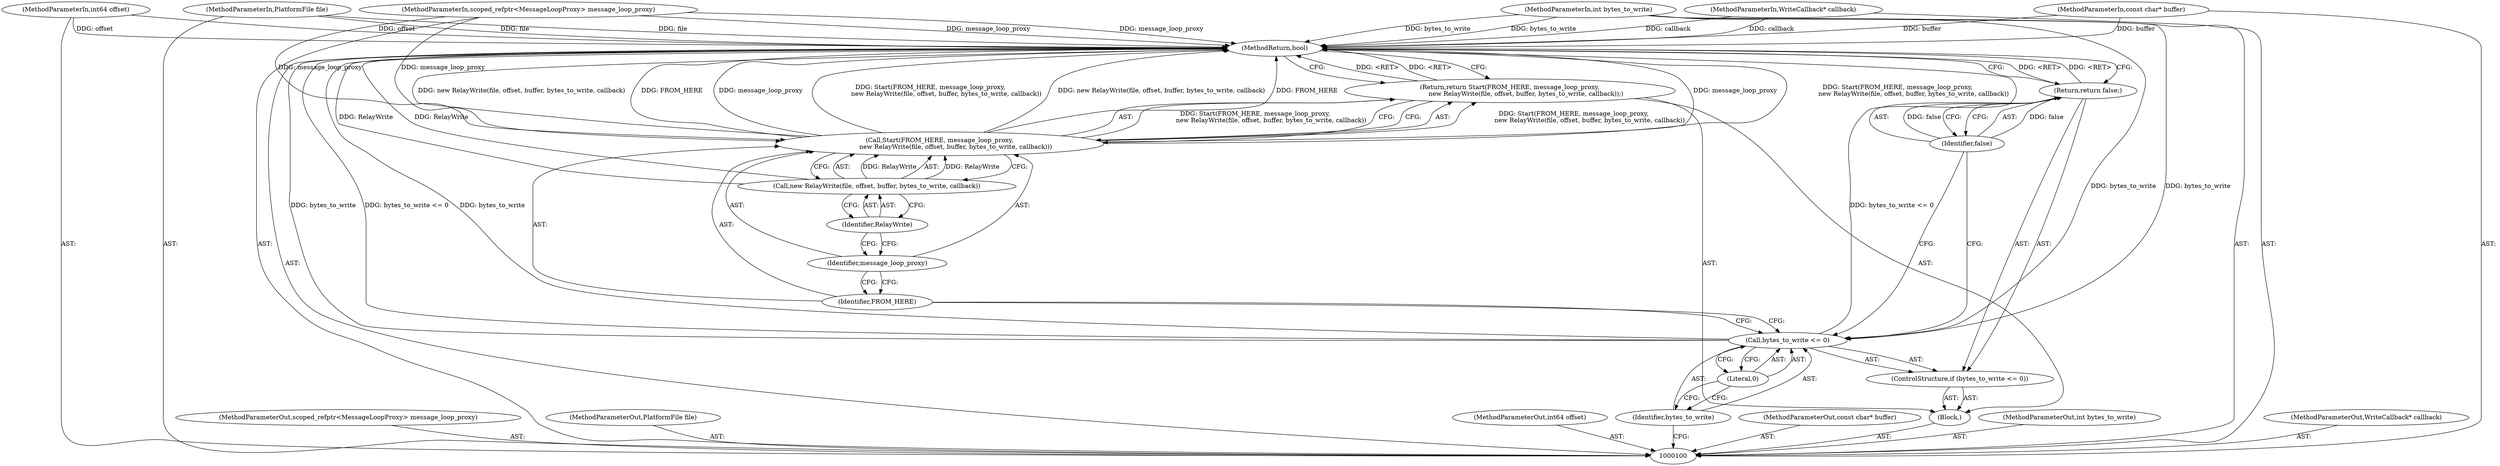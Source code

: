 digraph "1_Chrome_4c19b042ea31bd393d2265656f94339d1c3d82ff_0" {
"1000120" [label="(MethodReturn,bool)"];
"1000115" [label="(Call,Start(FROM_HERE, message_loop_proxy,\n                new RelayWrite(file, offset, buffer, bytes_to_write, callback)))"];
"1000116" [label="(Identifier,FROM_HERE)"];
"1000117" [label="(Identifier,message_loop_proxy)"];
"1000114" [label="(Return,return Start(FROM_HERE, message_loop_proxy,\n                new RelayWrite(file, offset, buffer, bytes_to_write, callback));)"];
"1000118" [label="(Call,new RelayWrite(file, offset, buffer, bytes_to_write, callback))"];
"1000119" [label="(Identifier,RelayWrite)"];
"1000101" [label="(MethodParameterIn,scoped_refptr<MessageLoopProxy> message_loop_proxy)"];
"1000146" [label="(MethodParameterOut,scoped_refptr<MessageLoopProxy> message_loop_proxy)"];
"1000102" [label="(MethodParameterIn,PlatformFile file)"];
"1000147" [label="(MethodParameterOut,PlatformFile file)"];
"1000103" [label="(MethodParameterIn,int64 offset)"];
"1000148" [label="(MethodParameterOut,int64 offset)"];
"1000104" [label="(MethodParameterIn,const char* buffer)"];
"1000149" [label="(MethodParameterOut,const char* buffer)"];
"1000105" [label="(MethodParameterIn,int bytes_to_write)"];
"1000150" [label="(MethodParameterOut,int bytes_to_write)"];
"1000107" [label="(Block,)"];
"1000106" [label="(MethodParameterIn,WriteCallback* callback)"];
"1000151" [label="(MethodParameterOut,WriteCallback* callback)"];
"1000108" [label="(ControlStructure,if (bytes_to_write <= 0))"];
"1000111" [label="(Literal,0)"];
"1000109" [label="(Call,bytes_to_write <= 0)"];
"1000110" [label="(Identifier,bytes_to_write)"];
"1000113" [label="(Identifier,false)"];
"1000112" [label="(Return,return false;)"];
"1000120" -> "1000100"  [label="AST: "];
"1000120" -> "1000112"  [label="CFG: "];
"1000120" -> "1000114"  [label="CFG: "];
"1000115" -> "1000120"  [label="DDG: message_loop_proxy"];
"1000115" -> "1000120"  [label="DDG: Start(FROM_HERE, message_loop_proxy,\n                new RelayWrite(file, offset, buffer, bytes_to_write, callback))"];
"1000115" -> "1000120"  [label="DDG: new RelayWrite(file, offset, buffer, bytes_to_write, callback)"];
"1000115" -> "1000120"  [label="DDG: FROM_HERE"];
"1000104" -> "1000120"  [label="DDG: buffer"];
"1000105" -> "1000120"  [label="DDG: bytes_to_write"];
"1000103" -> "1000120"  [label="DDG: offset"];
"1000102" -> "1000120"  [label="DDG: file"];
"1000118" -> "1000120"  [label="DDG: RelayWrite"];
"1000101" -> "1000120"  [label="DDG: message_loop_proxy"];
"1000109" -> "1000120"  [label="DDG: bytes_to_write"];
"1000109" -> "1000120"  [label="DDG: bytes_to_write <= 0"];
"1000106" -> "1000120"  [label="DDG: callback"];
"1000112" -> "1000120"  [label="DDG: <RET>"];
"1000114" -> "1000120"  [label="DDG: <RET>"];
"1000115" -> "1000114"  [label="AST: "];
"1000115" -> "1000118"  [label="CFG: "];
"1000116" -> "1000115"  [label="AST: "];
"1000117" -> "1000115"  [label="AST: "];
"1000118" -> "1000115"  [label="AST: "];
"1000114" -> "1000115"  [label="CFG: "];
"1000115" -> "1000120"  [label="DDG: message_loop_proxy"];
"1000115" -> "1000120"  [label="DDG: Start(FROM_HERE, message_loop_proxy,\n                new RelayWrite(file, offset, buffer, bytes_to_write, callback))"];
"1000115" -> "1000120"  [label="DDG: new RelayWrite(file, offset, buffer, bytes_to_write, callback)"];
"1000115" -> "1000120"  [label="DDG: FROM_HERE"];
"1000115" -> "1000114"  [label="DDG: Start(FROM_HERE, message_loop_proxy,\n                new RelayWrite(file, offset, buffer, bytes_to_write, callback))"];
"1000101" -> "1000115"  [label="DDG: message_loop_proxy"];
"1000118" -> "1000115"  [label="DDG: RelayWrite"];
"1000116" -> "1000115"  [label="AST: "];
"1000116" -> "1000109"  [label="CFG: "];
"1000117" -> "1000116"  [label="CFG: "];
"1000117" -> "1000115"  [label="AST: "];
"1000117" -> "1000116"  [label="CFG: "];
"1000119" -> "1000117"  [label="CFG: "];
"1000114" -> "1000107"  [label="AST: "];
"1000114" -> "1000115"  [label="CFG: "];
"1000115" -> "1000114"  [label="AST: "];
"1000120" -> "1000114"  [label="CFG: "];
"1000114" -> "1000120"  [label="DDG: <RET>"];
"1000115" -> "1000114"  [label="DDG: Start(FROM_HERE, message_loop_proxy,\n                new RelayWrite(file, offset, buffer, bytes_to_write, callback))"];
"1000118" -> "1000115"  [label="AST: "];
"1000118" -> "1000119"  [label="CFG: "];
"1000119" -> "1000118"  [label="AST: "];
"1000115" -> "1000118"  [label="CFG: "];
"1000118" -> "1000120"  [label="DDG: RelayWrite"];
"1000118" -> "1000115"  [label="DDG: RelayWrite"];
"1000119" -> "1000118"  [label="AST: "];
"1000119" -> "1000117"  [label="CFG: "];
"1000118" -> "1000119"  [label="CFG: "];
"1000101" -> "1000100"  [label="AST: "];
"1000101" -> "1000120"  [label="DDG: message_loop_proxy"];
"1000101" -> "1000115"  [label="DDG: message_loop_proxy"];
"1000146" -> "1000100"  [label="AST: "];
"1000102" -> "1000100"  [label="AST: "];
"1000102" -> "1000120"  [label="DDG: file"];
"1000147" -> "1000100"  [label="AST: "];
"1000103" -> "1000100"  [label="AST: "];
"1000103" -> "1000120"  [label="DDG: offset"];
"1000148" -> "1000100"  [label="AST: "];
"1000104" -> "1000100"  [label="AST: "];
"1000104" -> "1000120"  [label="DDG: buffer"];
"1000149" -> "1000100"  [label="AST: "];
"1000105" -> "1000100"  [label="AST: "];
"1000105" -> "1000120"  [label="DDG: bytes_to_write"];
"1000105" -> "1000109"  [label="DDG: bytes_to_write"];
"1000150" -> "1000100"  [label="AST: "];
"1000107" -> "1000100"  [label="AST: "];
"1000108" -> "1000107"  [label="AST: "];
"1000114" -> "1000107"  [label="AST: "];
"1000106" -> "1000100"  [label="AST: "];
"1000106" -> "1000120"  [label="DDG: callback"];
"1000151" -> "1000100"  [label="AST: "];
"1000108" -> "1000107"  [label="AST: "];
"1000109" -> "1000108"  [label="AST: "];
"1000112" -> "1000108"  [label="AST: "];
"1000111" -> "1000109"  [label="AST: "];
"1000111" -> "1000110"  [label="CFG: "];
"1000109" -> "1000111"  [label="CFG: "];
"1000109" -> "1000108"  [label="AST: "];
"1000109" -> "1000111"  [label="CFG: "];
"1000110" -> "1000109"  [label="AST: "];
"1000111" -> "1000109"  [label="AST: "];
"1000113" -> "1000109"  [label="CFG: "];
"1000116" -> "1000109"  [label="CFG: "];
"1000109" -> "1000120"  [label="DDG: bytes_to_write"];
"1000109" -> "1000120"  [label="DDG: bytes_to_write <= 0"];
"1000105" -> "1000109"  [label="DDG: bytes_to_write"];
"1000110" -> "1000109"  [label="AST: "];
"1000110" -> "1000100"  [label="CFG: "];
"1000111" -> "1000110"  [label="CFG: "];
"1000113" -> "1000112"  [label="AST: "];
"1000113" -> "1000109"  [label="CFG: "];
"1000112" -> "1000113"  [label="CFG: "];
"1000113" -> "1000112"  [label="DDG: false"];
"1000112" -> "1000108"  [label="AST: "];
"1000112" -> "1000113"  [label="CFG: "];
"1000113" -> "1000112"  [label="AST: "];
"1000120" -> "1000112"  [label="CFG: "];
"1000112" -> "1000120"  [label="DDG: <RET>"];
"1000113" -> "1000112"  [label="DDG: false"];
}
